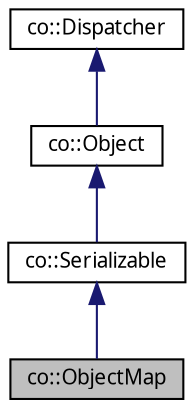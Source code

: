 digraph "co::ObjectMap"
{
  edge [fontname="Sans",fontsize="10",labelfontname="Sans",labelfontsize="10"];
  node [fontname="Sans",fontsize="10",shape=record];
  Node1 [label="co::ObjectMap",height=0.2,width=0.4,color="black", fillcolor="grey75", style="filled" fontcolor="black"];
  Node2 -> Node1 [dir="back",color="midnightblue",fontsize="10",style="solid",fontname="Sans"];
  Node2 [label="co::Serializable",height=0.2,width=0.4,color="black", fillcolor="white", style="filled",URL="$classco_1_1Serializable.html",tooltip="Base class for distributed, inheritable objects. "];
  Node3 -> Node2 [dir="back",color="midnightblue",fontsize="10",style="solid",fontname="Sans"];
  Node3 [label="co::Object",height=0.2,width=0.4,color="black", fillcolor="white", style="filled",URL="$classco_1_1Object.html",tooltip="A distributed object. "];
  Node4 -> Node3 [dir="back",color="midnightblue",fontsize="10",style="solid",fontname="Sans"];
  Node4 [label="co::Dispatcher",height=0.2,width=0.4,color="black", fillcolor="white", style="filled",URL="$classco_1_1Dispatcher.html",tooltip="A class providing command dispatch functionality to networked objects. "];
}
